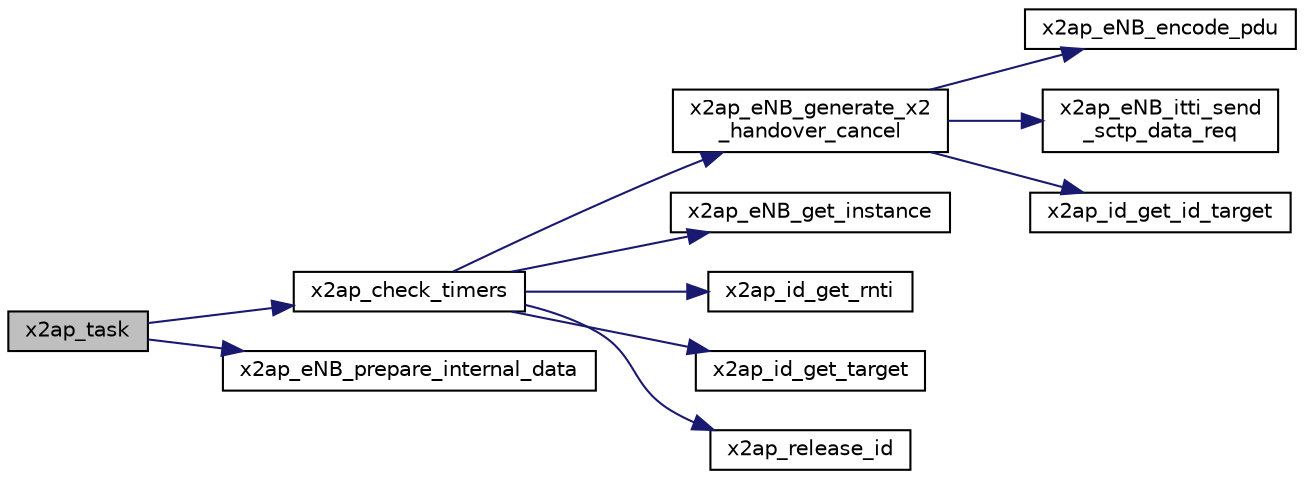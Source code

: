 digraph "x2ap_task"
{
 // LATEX_PDF_SIZE
  edge [fontname="Helvetica",fontsize="10",labelfontname="Helvetica",labelfontsize="10"];
  node [fontname="Helvetica",fontsize="10",shape=record];
  rankdir="LR";
  Node1 [label="x2ap_task",height=0.2,width=0.4,color="black", fillcolor="grey75", style="filled", fontcolor="black",tooltip=" "];
  Node1 -> Node2 [color="midnightblue",fontsize="10",style="solid",fontname="Helvetica"];
  Node2 [label="x2ap_check_timers",height=0.2,width=0.4,color="black", fillcolor="white", style="filled",URL="$x2ap__timers_8c.html#a3d1a1781abba020b306cc5b5c349dc02",tooltip=" "];
  Node2 -> Node3 [color="midnightblue",fontsize="10",style="solid",fontname="Helvetica"];
  Node3 [label="x2ap_eNB_generate_x2\l_handover_cancel",height=0.2,width=0.4,color="black", fillcolor="white", style="filled",URL="$x2ap__eNB__generate__messages_8c.html#aa860c9c894e5f319b877d2a62ca06dfd",tooltip=" "];
  Node3 -> Node4 [color="midnightblue",fontsize="10",style="solid",fontname="Helvetica"];
  Node4 [label="x2ap_eNB_encode_pdu",height=0.2,width=0.4,color="black", fillcolor="white", style="filled",URL="$x2ap__eNB__encoder_8c.html#a34074e4f64688708ee6742c0402cca01",tooltip=" "];
  Node3 -> Node5 [color="midnightblue",fontsize="10",style="solid",fontname="Helvetica"];
  Node5 [label="x2ap_eNB_itti_send\l_sctp_data_req",height=0.2,width=0.4,color="black", fillcolor="white", style="filled",URL="$x2ap__eNB__itti__messaging_8c.html#af47fa17d2a10b4e8bceaf3d7c23fb084",tooltip=" "];
  Node3 -> Node6 [color="midnightblue",fontsize="10",style="solid",fontname="Helvetica"];
  Node6 [label="x2ap_id_get_id_target",height=0.2,width=0.4,color="black", fillcolor="white", style="filled",URL="$x2ap__ids_8c.html#aefc3c5a6d13c7b15736d23814705e314",tooltip=" "];
  Node2 -> Node7 [color="midnightblue",fontsize="10",style="solid",fontname="Helvetica"];
  Node7 [label="x2ap_eNB_get_instance",height=0.2,width=0.4,color="black", fillcolor="white", style="filled",URL="$x2ap__eNB__management__procedures_8c.html#a21342e17cdac0335ac675138d0040790",tooltip=" "];
  Node2 -> Node8 [color="midnightblue",fontsize="10",style="solid",fontname="Helvetica"];
  Node8 [label="x2ap_id_get_rnti",height=0.2,width=0.4,color="black", fillcolor="white", style="filled",URL="$x2ap__ids_8c.html#a237f9af9aabbf623ab6fe384b603e6d7",tooltip=" "];
  Node2 -> Node9 [color="midnightblue",fontsize="10",style="solid",fontname="Helvetica"];
  Node9 [label="x2ap_id_get_target",height=0.2,width=0.4,color="black", fillcolor="white", style="filled",URL="$x2ap__ids_8c.html#a9c51b0f6d2a32112e23793d92484ddc2",tooltip=" "];
  Node2 -> Node10 [color="midnightblue",fontsize="10",style="solid",fontname="Helvetica"];
  Node10 [label="x2ap_release_id",height=0.2,width=0.4,color="black", fillcolor="white", style="filled",URL="$x2ap__ids_8c.html#a940823642e47ffd6db8520d6dd13ba66",tooltip=" "];
  Node1 -> Node11 [color="midnightblue",fontsize="10",style="solid",fontname="Helvetica"];
  Node11 [label="x2ap_eNB_prepare_internal_data",height=0.2,width=0.4,color="black", fillcolor="white", style="filled",URL="$x2ap__eNB__management__procedures_8c.html#a6dd12c1f921ced697eac535ffab5d326",tooltip=" "];
}

